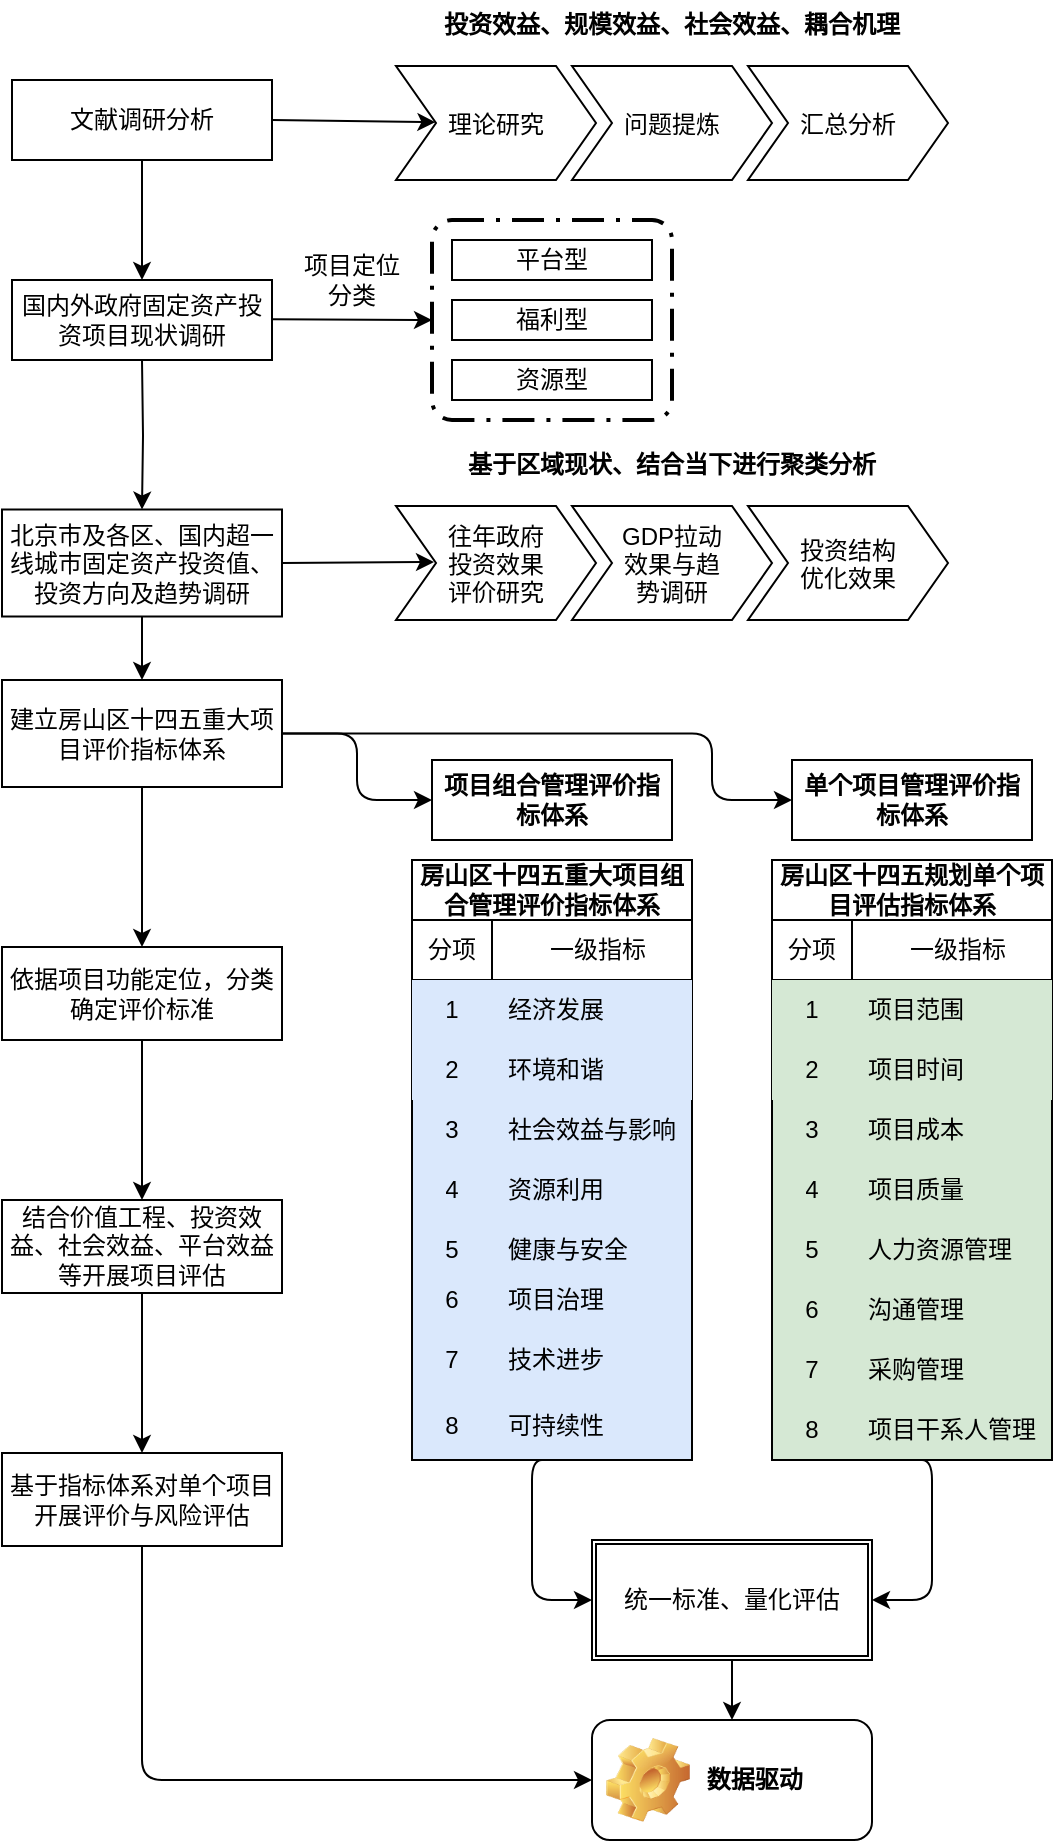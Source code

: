 <mxfile version="13.2.4" type="github"><diagram id="yfe1ubAWEN9uFRtAX4zq" name="Page-1"><mxGraphModel dx="868" dy="439" grid="1" gridSize="10" guides="1" tooltips="1" connect="1" arrows="1" fold="1" page="1" pageScale="1" pageWidth="827" pageHeight="1169" math="0" shadow="0"><root><mxCell id="0"/><mxCell id="1" parent="0"/><mxCell id="YDf5MCtkhkVf0nu9kX-I-99" value="" style="edgeStyle=elbowEdgeStyle;elbow=horizontal;endArrow=classic;html=1;entryX=0;entryY=0.5;entryDx=0;entryDy=0;exitX=0.5;exitY=1;exitDx=0;exitDy=0;" edge="1" parent="1" source="YDf5MCtkhkVf0nu9kX-I-23"><mxGeometry width="50" height="50" relative="1" as="geometry"><mxPoint x="340" y="710" as="sourcePoint"/><mxPoint x="440" y="880" as="targetPoint"/><Array as="points"><mxPoint x="410" y="880"/></Array></mxGeometry></mxCell><mxCell id="YDf5MCtkhkVf0nu9kX-I-100" value="" style="edgeStyle=elbowEdgeStyle;elbow=horizontal;endArrow=classic;html=1;entryX=1;entryY=0.5;entryDx=0;entryDy=0;exitX=0.5;exitY=1;exitDx=0;exitDy=0;" edge="1" parent="1" source="YDf5MCtkhkVf0nu9kX-I-83"><mxGeometry width="50" height="50" relative="1" as="geometry"><mxPoint x="430" y="830" as="sourcePoint"/><mxPoint x="580" y="880" as="targetPoint"/><Array as="points"><mxPoint x="610" y="850"/></Array></mxGeometry></mxCell><mxCell id="YDf5MCtkhkVf0nu9kX-I-101" value="统一标准、量化评估" style="shape=ext;double=1;rounded=0;whiteSpace=wrap;html=1;" vertex="1" parent="1"><mxGeometry x="440" y="850" width="140" height="60" as="geometry"/></mxCell><mxCell id="YDf5MCtkhkVf0nu9kX-I-102" value="&amp;nbsp;数据驱动" style="label;whiteSpace=wrap;html=1;image=img/clipart/Gear_128x128.png" vertex="1" parent="1"><mxGeometry x="440" y="940" width="140" height="60" as="geometry"/></mxCell><mxCell id="YDf5MCtkhkVf0nu9kX-I-103" value="3" style="shape=partialRectangle;html=1;whiteSpace=wrap;connectable=0;fillColor=#dae8fc;top=0;left=0;bottom=0;right=0;overflow=hidden;strokeColor=#6c8ebf;" vertex="1" parent="1"><mxGeometry x="350" y="630" width="40" height="30" as="geometry"/></mxCell><mxCell id="YDf5MCtkhkVf0nu9kX-I-104" value="4" style="shape=partialRectangle;html=1;whiteSpace=wrap;connectable=0;fillColor=#dae8fc;top=0;left=0;bottom=0;right=0;overflow=hidden;strokeColor=#6c8ebf;" vertex="1" parent="1"><mxGeometry x="350" y="660" width="40" height="30" as="geometry"/></mxCell><mxCell id="YDf5MCtkhkVf0nu9kX-I-105" value="5" style="shape=partialRectangle;html=1;whiteSpace=wrap;connectable=0;fillColor=#dae8fc;top=0;left=0;bottom=0;right=0;overflow=hidden;strokeColor=#6c8ebf;" vertex="1" parent="1"><mxGeometry x="350" y="690" width="40" height="30" as="geometry"/></mxCell><mxCell id="YDf5MCtkhkVf0nu9kX-I-106" value="6" style="shape=partialRectangle;html=1;whiteSpace=wrap;connectable=0;fillColor=#dae8fc;top=0;left=0;bottom=0;right=0;overflow=hidden;strokeColor=#6c8ebf;" vertex="1" parent="1"><mxGeometry x="350" y="715" width="40" height="30" as="geometry"/></mxCell><mxCell id="YDf5MCtkhkVf0nu9kX-I-107" value="7" style="shape=partialRectangle;html=1;whiteSpace=wrap;connectable=0;fillColor=#dae8fc;top=0;left=0;bottom=0;right=0;overflow=hidden;strokeColor=#6c8ebf;" vertex="1" parent="1"><mxGeometry x="350" y="745" width="40" height="30" as="geometry"/></mxCell><mxCell id="YDf5MCtkhkVf0nu9kX-I-108" value="8" style="shape=partialRectangle;html=1;whiteSpace=wrap;connectable=0;fillColor=#dae8fc;top=0;left=0;bottom=0;right=0;overflow=hidden;strokeColor=#6c8ebf;" vertex="1" parent="1"><mxGeometry x="350" y="775" width="40" height="35" as="geometry"/></mxCell><mxCell id="YDf5MCtkhkVf0nu9kX-I-109" value="社会效益与影响" style="shape=partialRectangle;html=1;whiteSpace=wrap;connectable=0;fillColor=#dae8fc;top=0;left=0;bottom=0;right=0;align=left;spacingLeft=6;overflow=hidden;strokeColor=#6c8ebf;" vertex="1" parent="1"><mxGeometry x="390" y="630" width="100" height="30" as="geometry"/></mxCell><mxCell id="YDf5MCtkhkVf0nu9kX-I-110" value="资源利用" style="shape=partialRectangle;html=1;whiteSpace=wrap;connectable=0;fillColor=#dae8fc;top=0;left=0;bottom=0;right=0;align=left;spacingLeft=6;overflow=hidden;strokeColor=#6c8ebf;" vertex="1" parent="1"><mxGeometry x="390" y="660" width="100" height="30" as="geometry"/></mxCell><mxCell id="YDf5MCtkhkVf0nu9kX-I-111" value="健康与安全" style="shape=partialRectangle;html=1;whiteSpace=wrap;connectable=0;fillColor=#dae8fc;top=0;left=0;bottom=0;right=0;align=left;spacingLeft=6;overflow=hidden;strokeColor=#6c8ebf;" vertex="1" parent="1"><mxGeometry x="390" y="690" width="100" height="30" as="geometry"/></mxCell><mxCell id="YDf5MCtkhkVf0nu9kX-I-112" value="项目治理" style="shape=partialRectangle;html=1;whiteSpace=wrap;connectable=0;fillColor=#dae8fc;top=0;left=0;bottom=0;right=0;align=left;spacingLeft=6;overflow=hidden;strokeColor=#6c8ebf;" vertex="1" parent="1"><mxGeometry x="390" y="715" width="100" height="30" as="geometry"/></mxCell><mxCell id="YDf5MCtkhkVf0nu9kX-I-113" value="技术进步" style="shape=partialRectangle;html=1;whiteSpace=wrap;connectable=0;fillColor=#dae8fc;top=0;left=0;bottom=0;right=0;align=left;spacingLeft=6;overflow=hidden;strokeColor=#6c8ebf;" vertex="1" parent="1"><mxGeometry x="390" y="745" width="100" height="30" as="geometry"/></mxCell><mxCell id="YDf5MCtkhkVf0nu9kX-I-114" value="可持续性" style="shape=partialRectangle;html=1;whiteSpace=wrap;connectable=0;fillColor=#dae8fc;top=0;left=0;bottom=0;right=0;align=left;spacingLeft=6;overflow=hidden;strokeColor=#6c8ebf;" vertex="1" parent="1"><mxGeometry x="390" y="775" width="100" height="35" as="geometry"/></mxCell><mxCell id="YDf5MCtkhkVf0nu9kX-I-115" value="3" style="shape=partialRectangle;html=1;whiteSpace=wrap;connectable=0;fillColor=#d5e8d4;top=0;left=0;bottom=0;right=0;overflow=hidden;strokeColor=#82b366;" vertex="1" parent="1"><mxGeometry x="530" y="630" width="40" height="30" as="geometry"/></mxCell><mxCell id="YDf5MCtkhkVf0nu9kX-I-116" value="4" style="shape=partialRectangle;html=1;whiteSpace=wrap;connectable=0;fillColor=#d5e8d4;top=0;left=0;bottom=0;right=0;overflow=hidden;strokeColor=#82b366;" vertex="1" parent="1"><mxGeometry x="530" y="660" width="40" height="30" as="geometry"/></mxCell><mxCell id="YDf5MCtkhkVf0nu9kX-I-117" value="5" style="shape=partialRectangle;html=1;whiteSpace=wrap;connectable=0;fillColor=#d5e8d4;top=0;left=0;bottom=0;right=0;overflow=hidden;strokeColor=#82b366;" vertex="1" parent="1"><mxGeometry x="530" y="690" width="40" height="30" as="geometry"/></mxCell><mxCell id="YDf5MCtkhkVf0nu9kX-I-118" value="6" style="shape=partialRectangle;html=1;whiteSpace=wrap;connectable=0;fillColor=#d5e8d4;top=0;left=0;bottom=0;right=0;overflow=hidden;strokeColor=#82b366;" vertex="1" parent="1"><mxGeometry x="530" y="720" width="40" height="30" as="geometry"/></mxCell><mxCell id="YDf5MCtkhkVf0nu9kX-I-119" value="7" style="shape=partialRectangle;html=1;whiteSpace=wrap;connectable=0;fillColor=#d5e8d4;top=0;left=0;bottom=0;right=0;overflow=hidden;strokeColor=#82b366;" vertex="1" parent="1"><mxGeometry x="530" y="750" width="40" height="30" as="geometry"/></mxCell><mxCell id="YDf5MCtkhkVf0nu9kX-I-120" value="8" style="shape=partialRectangle;html=1;whiteSpace=wrap;connectable=0;fillColor=#d5e8d4;top=0;left=0;bottom=0;right=0;overflow=hidden;strokeColor=#82b366;" vertex="1" parent="1"><mxGeometry x="530" y="780" width="40" height="30" as="geometry"/></mxCell><mxCell id="YDf5MCtkhkVf0nu9kX-I-121" value="项目成本" style="shape=partialRectangle;html=1;whiteSpace=wrap;connectable=0;fillColor=#d5e8d4;top=0;left=0;bottom=0;right=0;align=left;spacingLeft=6;overflow=hidden;strokeColor=#82b366;" vertex="1" parent="1"><mxGeometry x="570" y="630" width="100" height="30" as="geometry"/></mxCell><mxCell id="YDf5MCtkhkVf0nu9kX-I-122" value="项目质量" style="shape=partialRectangle;html=1;whiteSpace=wrap;connectable=0;fillColor=#d5e8d4;top=0;left=0;bottom=0;right=0;align=left;spacingLeft=6;overflow=hidden;strokeColor=#82b366;" vertex="1" parent="1"><mxGeometry x="570" y="660" width="100" height="30" as="geometry"/></mxCell><mxCell id="YDf5MCtkhkVf0nu9kX-I-123" value="人力资源管理" style="shape=partialRectangle;html=1;whiteSpace=wrap;connectable=0;fillColor=#d5e8d4;top=0;left=0;bottom=0;right=0;align=left;spacingLeft=6;overflow=hidden;strokeColor=#82b366;" vertex="1" parent="1"><mxGeometry x="570" y="690" width="100" height="30" as="geometry"/></mxCell><mxCell id="YDf5MCtkhkVf0nu9kX-I-124" value="沟通管理" style="shape=partialRectangle;html=1;whiteSpace=wrap;connectable=0;fillColor=#d5e8d4;top=0;left=0;bottom=0;right=0;align=left;spacingLeft=6;overflow=hidden;strokeColor=#82b366;" vertex="1" parent="1"><mxGeometry x="570" y="720" width="100" height="30" as="geometry"/></mxCell><mxCell id="YDf5MCtkhkVf0nu9kX-I-125" value="采购管理" style="shape=partialRectangle;html=1;whiteSpace=wrap;connectable=0;fillColor=#d5e8d4;top=0;left=0;bottom=0;right=0;align=left;spacingLeft=6;overflow=hidden;strokeColor=#82b366;" vertex="1" parent="1"><mxGeometry x="570" y="750" width="100" height="30" as="geometry"/></mxCell><mxCell id="YDf5MCtkhkVf0nu9kX-I-126" value="项目干系人管理" style="shape=partialRectangle;html=1;whiteSpace=wrap;connectable=0;fillColor=#d5e8d4;top=0;left=0;bottom=0;right=0;align=left;spacingLeft=6;overflow=hidden;strokeColor=#82b366;" vertex="1" parent="1"><mxGeometry x="570" y="780" width="100" height="30" as="geometry"/></mxCell><mxCell id="YDf5MCtkhkVf0nu9kX-I-127" value="" style="endArrow=classic;html=1;exitX=0.5;exitY=1;exitDx=0;exitDy=0;" edge="1" parent="1" source="YDf5MCtkhkVf0nu9kX-I-101" target="YDf5MCtkhkVf0nu9kX-I-102"><mxGeometry width="50" height="50" relative="1" as="geometry"><mxPoint x="380" y="920" as="sourcePoint"/><mxPoint x="430" y="870" as="targetPoint"/></mxGeometry></mxCell><mxCell id="YDf5MCtkhkVf0nu9kX-I-137" value="" style="edgeStyle=orthogonalEdgeStyle;rounded=0;orthogonalLoop=1;jettySize=auto;html=1;" edge="1" parent="1" source="YDf5MCtkhkVf0nu9kX-I-128" target="YDf5MCtkhkVf0nu9kX-I-136"><mxGeometry relative="1" as="geometry"/></mxCell><mxCell id="YDf5MCtkhkVf0nu9kX-I-128" value="文献调研分析" style="rounded=0;whiteSpace=wrap;html=1;" vertex="1" parent="1"><mxGeometry x="150" y="120" width="130" height="40" as="geometry"/></mxCell><mxCell id="YDf5MCtkhkVf0nu9kX-I-136" value="国内外政府固定资产投资项目现状调研" style="rounded=0;whiteSpace=wrap;html=1;" vertex="1" parent="1"><mxGeometry x="150" y="220" width="130" height="40" as="geometry"/></mxCell><mxCell id="YDf5MCtkhkVf0nu9kX-I-134" value="" style="endArrow=classic;html=1;exitX=1;exitY=0.5;exitDx=0;exitDy=0;" edge="1" parent="1" source="YDf5MCtkhkVf0nu9kX-I-128" target="YDf5MCtkhkVf0nu9kX-I-130"><mxGeometry width="50" height="50" relative="1" as="geometry"><mxPoint x="470" y="230" as="sourcePoint"/><mxPoint x="320" y="140" as="targetPoint"/></mxGeometry></mxCell><mxCell id="YDf5MCtkhkVf0nu9kX-I-140" value="平台型" style="rounded=0;whiteSpace=wrap;html=1;" vertex="1" parent="1"><mxGeometry x="370" y="200" width="100" height="20" as="geometry"/></mxCell><mxCell id="YDf5MCtkhkVf0nu9kX-I-141" value="福利型" style="rounded=0;whiteSpace=wrap;html=1;" vertex="1" parent="1"><mxGeometry x="370" y="230" width="100" height="20" as="geometry"/></mxCell><mxCell id="YDf5MCtkhkVf0nu9kX-I-142" value="资源型" style="rounded=0;whiteSpace=wrap;html=1;" vertex="1" parent="1"><mxGeometry x="370" y="260" width="100" height="20" as="geometry"/></mxCell><mxCell id="YDf5MCtkhkVf0nu9kX-I-144" value="" style="endArrow=classic;html=1;exitX=1;exitY=0.5;exitDx=0;exitDy=0;" edge="1" parent="1"><mxGeometry width="50" height="50" relative="1" as="geometry"><mxPoint x="280" y="239.58" as="sourcePoint"/><mxPoint x="360" y="240" as="targetPoint"/></mxGeometry></mxCell><mxCell id="YDf5MCtkhkVf0nu9kX-I-145" value="项目定位分类" style="text;html=1;strokeColor=none;fillColor=none;align=center;verticalAlign=middle;whiteSpace=wrap;rounded=0;" vertex="1" parent="1"><mxGeometry x="290" y="210" width="60" height="20" as="geometry"/></mxCell><mxCell id="YDf5MCtkhkVf0nu9kX-I-146" value="" style="rounded=1;arcSize=10;dashed=1;strokeColor=#000000;fillColor=none;gradientColor=none;dashPattern=8 3 1 3;strokeWidth=2;" vertex="1" parent="1"><mxGeometry x="360" y="190" width="120" height="100" as="geometry"/></mxCell><mxCell id="YDf5MCtkhkVf0nu9kX-I-129" value="投资效益、规模效益、社会效益、耦合机理" style="swimlane;childLayout=stackLayout;horizontal=1;fillColor=none;horizontalStack=1;resizeParent=1;resizeParentMax=0;resizeLast=0;collapsible=0;strokeColor=none;stackBorder=10;stackSpacing=-12;resizable=1;align=center;points=[];fontColor=#000000;" vertex="1" parent="1"><mxGeometry x="332" y="80" width="296" height="100" as="geometry"/></mxCell><mxCell id="YDf5MCtkhkVf0nu9kX-I-130" value="理论研究" style="shape=step;perimeter=stepPerimeter;fixedSize=1;points=[];" vertex="1" parent="YDf5MCtkhkVf0nu9kX-I-129"><mxGeometry x="10" y="33" width="100" height="57" as="geometry"/></mxCell><mxCell id="YDf5MCtkhkVf0nu9kX-I-131" value="问题提炼" style="shape=step;perimeter=stepPerimeter;fixedSize=1;points=[];" vertex="1" parent="YDf5MCtkhkVf0nu9kX-I-129"><mxGeometry x="98" y="33" width="100" height="57" as="geometry"/></mxCell><mxCell id="YDf5MCtkhkVf0nu9kX-I-132" value="汇总分析" style="shape=step;perimeter=stepPerimeter;fixedSize=1;points=[];" vertex="1" parent="YDf5MCtkhkVf0nu9kX-I-129"><mxGeometry x="186" y="33" width="100" height="57" as="geometry"/></mxCell><mxCell id="YDf5MCtkhkVf0nu9kX-I-171" value="" style="edgeStyle=orthogonalEdgeStyle;rounded=0;orthogonalLoop=1;jettySize=auto;html=1;" edge="1" parent="1" source="YDf5MCtkhkVf0nu9kX-I-147" target="YDf5MCtkhkVf0nu9kX-I-170"><mxGeometry relative="1" as="geometry"/></mxCell><mxCell id="YDf5MCtkhkVf0nu9kX-I-147" value="北京市及各区、国内超一线城市固定资产投资值、投资方向及趋势调研" style="rounded=0;whiteSpace=wrap;html=1;" vertex="1" parent="1"><mxGeometry x="145" y="334.75" width="140" height="53.5" as="geometry"/></mxCell><mxCell id="YDf5MCtkhkVf0nu9kX-I-182" value="" style="edgeStyle=orthogonalEdgeStyle;rounded=0;orthogonalLoop=1;jettySize=auto;html=1;" edge="1" parent="1" source="YDf5MCtkhkVf0nu9kX-I-170" target="YDf5MCtkhkVf0nu9kX-I-181"><mxGeometry relative="1" as="geometry"/></mxCell><mxCell id="YDf5MCtkhkVf0nu9kX-I-170" value="建立房山区十四五重大项目评价指标体系" style="rounded=0;whiteSpace=wrap;html=1;" vertex="1" parent="1"><mxGeometry x="145" y="420" width="140" height="53.5" as="geometry"/></mxCell><mxCell id="YDf5MCtkhkVf0nu9kX-I-186" value="" style="edgeStyle=orthogonalEdgeStyle;rounded=0;orthogonalLoop=1;jettySize=auto;html=1;" edge="1" parent="1" source="YDf5MCtkhkVf0nu9kX-I-181" target="YDf5MCtkhkVf0nu9kX-I-185"><mxGeometry relative="1" as="geometry"/></mxCell><mxCell id="YDf5MCtkhkVf0nu9kX-I-181" value="依据项目功能定位，分类确定评价标准" style="rounded=0;whiteSpace=wrap;html=1;" vertex="1" parent="1"><mxGeometry x="145" y="553.5" width="140" height="46.5" as="geometry"/></mxCell><mxCell id="YDf5MCtkhkVf0nu9kX-I-188" value="" style="edgeStyle=orthogonalEdgeStyle;rounded=0;orthogonalLoop=1;jettySize=auto;html=1;" edge="1" parent="1" source="YDf5MCtkhkVf0nu9kX-I-185" target="YDf5MCtkhkVf0nu9kX-I-187"><mxGeometry relative="1" as="geometry"/></mxCell><mxCell id="YDf5MCtkhkVf0nu9kX-I-185" value="结合价值工程、投资效益、社会效益、平台效益等开展项目评估" style="rounded=0;whiteSpace=wrap;html=1;" vertex="1" parent="1"><mxGeometry x="145" y="680" width="140" height="46.5" as="geometry"/></mxCell><mxCell id="YDf5MCtkhkVf0nu9kX-I-187" value="基于指标体系对单个项目开展评价与风险评估" style="rounded=0;whiteSpace=wrap;html=1;" vertex="1" parent="1"><mxGeometry x="145" y="806.5" width="140" height="46.5" as="geometry"/></mxCell><mxCell id="YDf5MCtkhkVf0nu9kX-I-148" value="" style="edgeStyle=orthogonalEdgeStyle;rounded=0;orthogonalLoop=1;jettySize=auto;html=1;entryX=0.5;entryY=0;entryDx=0;entryDy=0;" edge="1" parent="1" target="YDf5MCtkhkVf0nu9kX-I-147"><mxGeometry relative="1" as="geometry"><mxPoint x="215" y="260" as="sourcePoint"/><mxPoint x="225" y="230" as="targetPoint"/></mxGeometry></mxCell><mxCell id="YDf5MCtkhkVf0nu9kX-I-157" value="" style="endArrow=classic;html=1;entryX=0.19;entryY=0.491;entryDx=0;entryDy=0;entryPerimeter=0;exitX=1;exitY=0.5;exitDx=0;exitDy=0;" edge="1" parent="1" source="YDf5MCtkhkVf0nu9kX-I-147" target="YDf5MCtkhkVf0nu9kX-I-154"><mxGeometry width="50" height="50" relative="1" as="geometry"><mxPoint x="285" y="375" as="sourcePoint"/><mxPoint x="368.404" y="151.05" as="targetPoint"/></mxGeometry></mxCell><mxCell id="YDf5MCtkhkVf0nu9kX-I-153" value="基于区域现状、结合当下进行聚类分析" style="swimlane;childLayout=stackLayout;horizontal=1;fillColor=none;horizontalStack=1;resizeParent=1;resizeParentMax=0;resizeLast=0;collapsible=0;strokeColor=none;stackBorder=10;stackSpacing=-12;resizable=1;align=center;points=[];fontColor=#000000;" vertex="1" parent="1"><mxGeometry x="332" y="300" width="296" height="100" as="geometry"/></mxCell><mxCell id="YDf5MCtkhkVf0nu9kX-I-154" value="往年政府&#10;投资效果&#10;评价研究" style="shape=step;perimeter=stepPerimeter;fixedSize=1;points=[];" vertex="1" parent="YDf5MCtkhkVf0nu9kX-I-153"><mxGeometry x="10" y="33" width="100" height="57" as="geometry"/></mxCell><mxCell id="YDf5MCtkhkVf0nu9kX-I-155" value="GDP拉动&#10;效果与趋&#10;势调研" style="shape=step;perimeter=stepPerimeter;fixedSize=1;points=[];" vertex="1" parent="YDf5MCtkhkVf0nu9kX-I-153"><mxGeometry x="98" y="33" width="100" height="57" as="geometry"/></mxCell><mxCell id="YDf5MCtkhkVf0nu9kX-I-156" value="投资结构&#10;优化效果" style="shape=step;perimeter=stepPerimeter;fixedSize=1;points=[];" vertex="1" parent="YDf5MCtkhkVf0nu9kX-I-153"><mxGeometry x="186" y="33" width="100" height="57" as="geometry"/></mxCell><mxCell id="YDf5MCtkhkVf0nu9kX-I-83" value="房山区十四五规划单个项目评估指标体系" style="shape=table;html=1;whiteSpace=wrap;startSize=30;container=1;collapsible=0;childLayout=tableLayout;fixedRows=1;rowLines=0;fontStyle=1;align=center;" vertex="1" parent="1"><mxGeometry x="530" y="510" width="140" height="300" as="geometry"/></mxCell><mxCell id="YDf5MCtkhkVf0nu9kX-I-84" value="" style="shape=partialRectangle;html=1;whiteSpace=wrap;collapsible=0;dropTarget=0;pointerEvents=0;fillColor=none;top=0;left=0;bottom=1;right=0;points=[[0,0.5],[1,0.5]];portConstraint=eastwest;" vertex="1" parent="YDf5MCtkhkVf0nu9kX-I-83"><mxGeometry y="30" width="140" height="30" as="geometry"/></mxCell><mxCell id="YDf5MCtkhkVf0nu9kX-I-85" value="分项" style="shape=partialRectangle;html=1;whiteSpace=wrap;connectable=0;fillColor=none;top=0;left=0;bottom=0;right=0;overflow=hidden;" vertex="1" parent="YDf5MCtkhkVf0nu9kX-I-84"><mxGeometry width="40" height="30" as="geometry"/></mxCell><mxCell id="YDf5MCtkhkVf0nu9kX-I-86" value="一级指标" style="shape=partialRectangle;html=1;whiteSpace=wrap;connectable=0;fillColor=none;top=0;left=0;bottom=0;right=0;align=center;spacingLeft=6;overflow=hidden;" vertex="1" parent="YDf5MCtkhkVf0nu9kX-I-84"><mxGeometry x="40" width="100" height="30" as="geometry"/></mxCell><mxCell id="YDf5MCtkhkVf0nu9kX-I-87" value="" style="shape=partialRectangle;html=1;whiteSpace=wrap;collapsible=0;dropTarget=0;pointerEvents=0;fillColor=#d5e8d4;top=0;left=0;bottom=0;right=0;points=[[0,0.5],[1,0.5]];portConstraint=eastwest;strokeColor=#82b366;" vertex="1" parent="YDf5MCtkhkVf0nu9kX-I-83"><mxGeometry y="60" width="140" height="30" as="geometry"/></mxCell><mxCell id="YDf5MCtkhkVf0nu9kX-I-88" value="1" style="shape=partialRectangle;html=1;whiteSpace=wrap;connectable=0;fillColor=#d5e8d4;top=0;left=0;bottom=0;right=0;overflow=hidden;strokeColor=#82b366;" vertex="1" parent="YDf5MCtkhkVf0nu9kX-I-87"><mxGeometry width="40" height="30" as="geometry"/></mxCell><mxCell id="YDf5MCtkhkVf0nu9kX-I-89" value="项目范围" style="shape=partialRectangle;html=1;whiteSpace=wrap;connectable=0;fillColor=#d5e8d4;top=0;left=0;bottom=0;right=0;align=left;spacingLeft=6;overflow=hidden;strokeColor=#82b366;" vertex="1" parent="YDf5MCtkhkVf0nu9kX-I-87"><mxGeometry x="40" width="100" height="30" as="geometry"/></mxCell><mxCell id="YDf5MCtkhkVf0nu9kX-I-90" value="" style="shape=partialRectangle;html=1;whiteSpace=wrap;collapsible=0;dropTarget=0;pointerEvents=0;fillColor=#d5e8d4;top=0;left=0;bottom=0;right=0;points=[[0,0.5],[1,0.5]];portConstraint=eastwest;strokeColor=#82b366;" vertex="1" parent="YDf5MCtkhkVf0nu9kX-I-83"><mxGeometry y="90" width="140" height="30" as="geometry"/></mxCell><mxCell id="YDf5MCtkhkVf0nu9kX-I-91" value="2" style="shape=partialRectangle;html=1;whiteSpace=wrap;connectable=0;fillColor=#d5e8d4;top=0;left=0;bottom=0;right=0;overflow=hidden;strokeColor=#82b366;" vertex="1" parent="YDf5MCtkhkVf0nu9kX-I-90"><mxGeometry width="40" height="30" as="geometry"/></mxCell><mxCell id="YDf5MCtkhkVf0nu9kX-I-92" value="项目时间" style="shape=partialRectangle;html=1;whiteSpace=wrap;connectable=0;fillColor=#d5e8d4;top=0;left=0;bottom=0;right=0;align=left;spacingLeft=6;overflow=hidden;strokeColor=#82b366;" vertex="1" parent="YDf5MCtkhkVf0nu9kX-I-90"><mxGeometry x="40" width="100" height="30" as="geometry"/></mxCell><mxCell id="YDf5MCtkhkVf0nu9kX-I-23" value="房山区十四五重大项目组合管理评价指标体系" style="shape=table;html=1;whiteSpace=wrap;startSize=30;container=1;collapsible=0;childLayout=tableLayout;fixedRows=1;rowLines=0;fontStyle=1;align=center;" vertex="1" parent="1"><mxGeometry x="350" y="510" width="140" height="300" as="geometry"/></mxCell><mxCell id="YDf5MCtkhkVf0nu9kX-I-24" value="" style="shape=partialRectangle;html=1;whiteSpace=wrap;collapsible=0;dropTarget=0;pointerEvents=0;fillColor=none;top=0;left=0;bottom=1;right=0;points=[[0,0.5],[1,0.5]];portConstraint=eastwest;" vertex="1" parent="YDf5MCtkhkVf0nu9kX-I-23"><mxGeometry y="30" width="140" height="30" as="geometry"/></mxCell><mxCell id="YDf5MCtkhkVf0nu9kX-I-25" value="分项" style="shape=partialRectangle;html=1;whiteSpace=wrap;connectable=0;fillColor=none;top=0;left=0;bottom=0;right=0;overflow=hidden;" vertex="1" parent="YDf5MCtkhkVf0nu9kX-I-24"><mxGeometry width="40" height="30" as="geometry"/></mxCell><mxCell id="YDf5MCtkhkVf0nu9kX-I-26" value="一级指标" style="shape=partialRectangle;html=1;whiteSpace=wrap;connectable=0;fillColor=none;top=0;left=0;bottom=0;right=0;align=center;spacingLeft=6;overflow=hidden;" vertex="1" parent="YDf5MCtkhkVf0nu9kX-I-24"><mxGeometry x="40" width="100" height="30" as="geometry"/></mxCell><mxCell id="YDf5MCtkhkVf0nu9kX-I-27" value="" style="shape=partialRectangle;html=1;whiteSpace=wrap;collapsible=0;dropTarget=0;pointerEvents=0;fillColor=#dae8fc;top=0;left=0;bottom=0;right=0;points=[[0,0.5],[1,0.5]];portConstraint=eastwest;strokeColor=#6c8ebf;" vertex="1" parent="YDf5MCtkhkVf0nu9kX-I-23"><mxGeometry y="60" width="140" height="30" as="geometry"/></mxCell><mxCell id="YDf5MCtkhkVf0nu9kX-I-28" value="1" style="shape=partialRectangle;html=1;whiteSpace=wrap;connectable=0;fillColor=#dae8fc;top=0;left=0;bottom=0;right=0;overflow=hidden;strokeColor=#6c8ebf;" vertex="1" parent="YDf5MCtkhkVf0nu9kX-I-27"><mxGeometry width="40" height="30" as="geometry"/></mxCell><mxCell id="YDf5MCtkhkVf0nu9kX-I-29" value="经济发展" style="shape=partialRectangle;html=1;whiteSpace=wrap;connectable=0;fillColor=#dae8fc;top=0;left=0;bottom=0;right=0;align=left;spacingLeft=6;overflow=hidden;strokeColor=#6c8ebf;" vertex="1" parent="YDf5MCtkhkVf0nu9kX-I-27"><mxGeometry x="40" width="100" height="30" as="geometry"/></mxCell><mxCell id="YDf5MCtkhkVf0nu9kX-I-30" value="" style="shape=partialRectangle;html=1;whiteSpace=wrap;collapsible=0;dropTarget=0;pointerEvents=0;fillColor=#dae8fc;top=0;left=0;bottom=0;right=0;points=[[0,0.5],[1,0.5]];portConstraint=eastwest;strokeColor=#6c8ebf;" vertex="1" parent="YDf5MCtkhkVf0nu9kX-I-23"><mxGeometry y="90" width="140" height="30" as="geometry"/></mxCell><mxCell id="YDf5MCtkhkVf0nu9kX-I-31" value="2" style="shape=partialRectangle;html=1;whiteSpace=wrap;connectable=0;fillColor=#dae8fc;top=0;left=0;bottom=0;right=0;overflow=hidden;strokeColor=#6c8ebf;" vertex="1" parent="YDf5MCtkhkVf0nu9kX-I-30"><mxGeometry width="40" height="30" as="geometry"/></mxCell><mxCell id="YDf5MCtkhkVf0nu9kX-I-32" value="环境和谐" style="shape=partialRectangle;html=1;whiteSpace=wrap;connectable=0;fillColor=#dae8fc;top=0;left=0;bottom=0;right=0;align=left;spacingLeft=6;overflow=hidden;strokeColor=#6c8ebf;" vertex="1" parent="YDf5MCtkhkVf0nu9kX-I-30"><mxGeometry x="40" width="100" height="30" as="geometry"/></mxCell><mxCell id="YDf5MCtkhkVf0nu9kX-I-175" value="&lt;span style=&quot;font-weight: 700&quot;&gt;项目组合管理评价指标体系&lt;/span&gt;" style="rounded=0;whiteSpace=wrap;html=1;" vertex="1" parent="1"><mxGeometry x="360" y="460" width="120" height="40" as="geometry"/></mxCell><mxCell id="YDf5MCtkhkVf0nu9kX-I-176" value="&lt;span style=&quot;font-weight: 700&quot;&gt;单个项目管理评价指标体系&lt;/span&gt;" style="rounded=0;whiteSpace=wrap;html=1;" vertex="1" parent="1"><mxGeometry x="540" y="460" width="120" height="40" as="geometry"/></mxCell><mxCell id="YDf5MCtkhkVf0nu9kX-I-178" value="" style="edgeStyle=elbowEdgeStyle;elbow=horizontal;endArrow=classic;html=1;exitX=1;exitY=0.5;exitDx=0;exitDy=0;" edge="1" parent="1" source="YDf5MCtkhkVf0nu9kX-I-170" target="YDf5MCtkhkVf0nu9kX-I-175"><mxGeometry width="50" height="50" relative="1" as="geometry"><mxPoint x="480" y="520" as="sourcePoint"/><mxPoint x="530" y="470" as="targetPoint"/></mxGeometry></mxCell><mxCell id="YDf5MCtkhkVf0nu9kX-I-179" value="" style="edgeStyle=elbowEdgeStyle;elbow=horizontal;endArrow=classic;html=1;exitX=1;exitY=0.5;exitDx=0;exitDy=0;entryX=0;entryY=0.5;entryDx=0;entryDy=0;" edge="1" parent="1" source="YDf5MCtkhkVf0nu9kX-I-170" target="YDf5MCtkhkVf0nu9kX-I-176"><mxGeometry width="50" height="50" relative="1" as="geometry"><mxPoint x="295" y="456.75" as="sourcePoint"/><mxPoint x="370" y="480" as="targetPoint"/><Array as="points"><mxPoint x="500" y="440"/></Array></mxGeometry></mxCell><mxCell id="YDf5MCtkhkVf0nu9kX-I-190" value="" style="edgeStyle=elbowEdgeStyle;elbow=horizontal;endArrow=classic;html=1;entryX=0;entryY=0.5;entryDx=0;entryDy=0;exitX=0.5;exitY=1;exitDx=0;exitDy=0;" edge="1" parent="1" source="YDf5MCtkhkVf0nu9kX-I-187" target="YDf5MCtkhkVf0nu9kX-I-102"><mxGeometry width="50" height="50" relative="1" as="geometry"><mxPoint x="430" y="820" as="sourcePoint"/><mxPoint x="450" y="890" as="targetPoint"/><Array as="points"><mxPoint x="215" y="940"/></Array></mxGeometry></mxCell></root></mxGraphModel></diagram></mxfile>